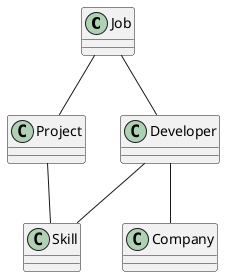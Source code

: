 @startuml
Job -- Developer
Job -- Project
Project -- Skill
Developer -- Skill
Developer -- Company

@enduml

